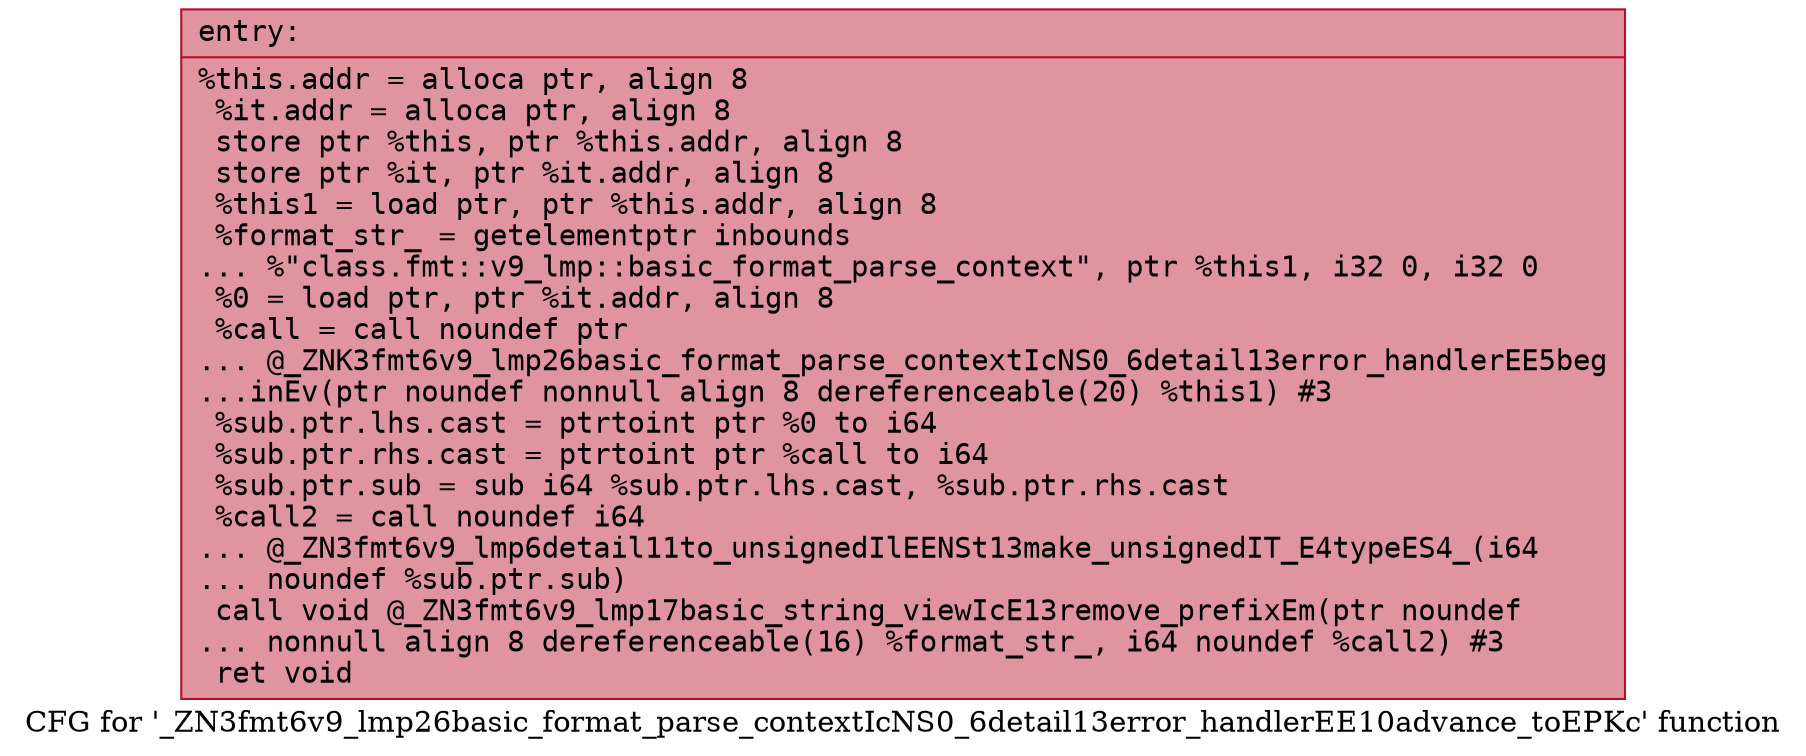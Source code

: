 digraph "CFG for '_ZN3fmt6v9_lmp26basic_format_parse_contextIcNS0_6detail13error_handlerEE10advance_toEPKc' function" {
	label="CFG for '_ZN3fmt6v9_lmp26basic_format_parse_contextIcNS0_6detail13error_handlerEE10advance_toEPKc' function";

	Node0x556bfea5c560 [shape=record,color="#b70d28ff", style=filled, fillcolor="#b70d2870" fontname="Courier",label="{entry:\l|  %this.addr = alloca ptr, align 8\l  %it.addr = alloca ptr, align 8\l  store ptr %this, ptr %this.addr, align 8\l  store ptr %it, ptr %it.addr, align 8\l  %this1 = load ptr, ptr %this.addr, align 8\l  %format_str_ = getelementptr inbounds\l... %\"class.fmt::v9_lmp::basic_format_parse_context\", ptr %this1, i32 0, i32 0\l  %0 = load ptr, ptr %it.addr, align 8\l  %call = call noundef ptr\l... @_ZNK3fmt6v9_lmp26basic_format_parse_contextIcNS0_6detail13error_handlerEE5beg\l...inEv(ptr noundef nonnull align 8 dereferenceable(20) %this1) #3\l  %sub.ptr.lhs.cast = ptrtoint ptr %0 to i64\l  %sub.ptr.rhs.cast = ptrtoint ptr %call to i64\l  %sub.ptr.sub = sub i64 %sub.ptr.lhs.cast, %sub.ptr.rhs.cast\l  %call2 = call noundef i64\l... @_ZN3fmt6v9_lmp6detail11to_unsignedIlEENSt13make_unsignedIT_E4typeES4_(i64\l... noundef %sub.ptr.sub)\l  call void @_ZN3fmt6v9_lmp17basic_string_viewIcE13remove_prefixEm(ptr noundef\l... nonnull align 8 dereferenceable(16) %format_str_, i64 noundef %call2) #3\l  ret void\l}"];
}
